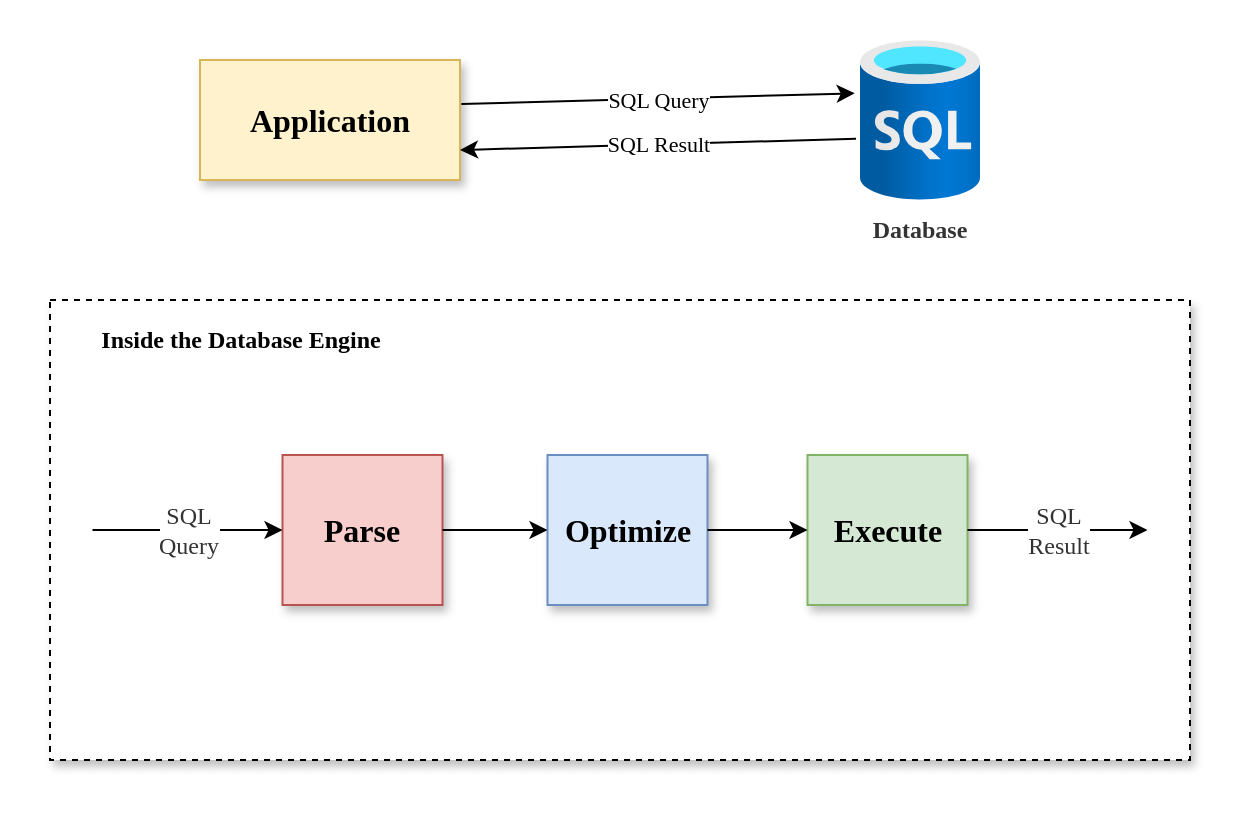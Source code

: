 <mxfile version="16.5.6" type="github">
  <diagram id="T61Gr9q1ouyN173J7yTx" name="Page-1">
    <mxGraphModel dx="782" dy="418" grid="1" gridSize="10" guides="1" tooltips="1" connect="1" arrows="1" fold="1" page="1" pageScale="1" pageWidth="850" pageHeight="1100" math="0" shadow="0">
      <root>
        <mxCell id="0" />
        <mxCell id="1" parent="0" />
        <mxCell id="e3Spp6es9pi1JCkKxHhB-1" value="" style="rounded=0;whiteSpace=wrap;html=1;fillColor=#FFFFFF;strokeColor=none;shadow=0;" parent="1" vertex="1">
          <mxGeometry x="110" y="170" width="620" height="400" as="geometry" />
        </mxCell>
        <mxCell id="32RbRDJqCRU-e4tndQuH-1" value="" style="aspect=fixed;html=1;points=[];align=center;image;fontSize=12;image=img/lib/azure2/databases/SQL_Database.svg;sketch=0;" parent="1" vertex="1">
          <mxGeometry x="540" y="190" width="60" height="80" as="geometry" />
        </mxCell>
        <mxCell id="32RbRDJqCRU-e4tndQuH-2" value="&lt;p&gt;&lt;font face=&quot;Raleway&quot; data-font-src=&quot;https://fonts.googleapis.com/css?family=Raleway&quot; size=&quot;1&quot;&gt;&lt;b style=&quot;font-size: 16px&quot;&gt;Application&lt;/b&gt;&lt;/font&gt;&lt;/p&gt;" style="rounded=0;whiteSpace=wrap;html=1;shadow=1;fillColor=#fff2cc;strokeColor=#d6b656;" parent="1" vertex="1">
          <mxGeometry x="210" y="200" width="130" height="60" as="geometry" />
        </mxCell>
        <mxCell id="32RbRDJqCRU-e4tndQuH-6" value="" style="endArrow=classic;html=1;fontFamily=Raleway;fontSource=https%3A%2F%2Ffonts.googleapis.com%2Fcss%3Ffamily%3DRaleway;fontSize=16;curved=1;exitX=1.005;exitY=0.367;exitDx=0;exitDy=0;entryX=-0.044;entryY=0.333;entryDx=0;entryDy=0;entryPerimeter=0;exitPerimeter=0;" parent="1" source="32RbRDJqCRU-e4tndQuH-2" target="32RbRDJqCRU-e4tndQuH-1" edge="1">
          <mxGeometry relative="1" as="geometry">
            <mxPoint x="380" y="200" as="sourcePoint" />
            <mxPoint x="540" y="220" as="targetPoint" />
          </mxGeometry>
        </mxCell>
        <mxCell id="32RbRDJqCRU-e4tndQuH-7" value="SQL Query" style="edgeLabel;resizable=0;align=center;verticalAlign=middle;shadow=1;fontFamily=Raleway;fontSource=https%3A%2F%2Ffonts.googleapis.com%2Fcss%3Ffamily%3DRaleway;fontSize=11;labelBackgroundColor=#FFFFFF;html=1;fontColor=default;" parent="32RbRDJqCRU-e4tndQuH-6" connectable="0" vertex="1">
          <mxGeometry relative="1" as="geometry" />
        </mxCell>
        <mxCell id="32RbRDJqCRU-e4tndQuH-8" value="" style="endArrow=none;html=1;fontFamily=Raleway;fontSource=https%3A%2F%2Ffonts.googleapis.com%2Fcss%3Ffamily%3DRaleway;fontSize=16;curved=1;exitX=1;exitY=0.75;exitDx=0;exitDy=0;startArrow=classic;startFill=1;endFill=0;entryX=-0.033;entryY=0.617;entryDx=0;entryDy=0;entryPerimeter=0;" parent="1" source="32RbRDJqCRU-e4tndQuH-2" target="32RbRDJqCRU-e4tndQuH-1" edge="1">
          <mxGeometry relative="1" as="geometry">
            <mxPoint x="350" y="210" as="sourcePoint" />
            <mxPoint x="540" y="227.273" as="targetPoint" />
          </mxGeometry>
        </mxCell>
        <mxCell id="32RbRDJqCRU-e4tndQuH-9" value="SQL Result" style="edgeLabel;resizable=0;html=1;align=center;verticalAlign=middle;shadow=1;fontFamily=Raleway;fontSource=https%3A%2F%2Ffonts.googleapis.com%2Fcss%3Ffamily%3DRaleway;fontSize=11;labelBackgroundColor=#FFFFFF;" parent="32RbRDJqCRU-e4tndQuH-8" connectable="0" vertex="1">
          <mxGeometry relative="1" as="geometry" />
        </mxCell>
        <mxCell id="32RbRDJqCRU-e4tndQuH-11" style="edgeStyle=orthogonalEdgeStyle;curved=1;orthogonalLoop=1;jettySize=auto;html=1;exitX=0.5;exitY=1;exitDx=0;exitDy=0;exitPerimeter=0;fontFamily=Raleway;fontSource=https%3A%2F%2Ffonts.googleapis.com%2Fcss%3Ffamily%3DRaleway;fontSize=11;startArrow=classic;startFill=1;endArrow=none;endFill=0;" parent="1" edge="1">
          <mxGeometry relative="1" as="geometry">
            <mxPoint x="425" y="580" as="sourcePoint" />
            <mxPoint x="425" y="580" as="targetPoint" />
          </mxGeometry>
        </mxCell>
        <mxCell id="32RbRDJqCRU-e4tndQuH-12" value="" style="verticalLabelPosition=bottom;verticalAlign=top;html=1;shape=mxgraph.basic.rect;fillColor2=none;strokeWidth=1;size=20;indent=5;shadow=1;fontFamily=Raleway;fontSource=https%3A%2F%2Ffonts.googleapis.com%2Fcss%3Ffamily%3DRaleway;fontSize=11;dashed=1;sketch=0;fillColor=default;" parent="1" vertex="1">
          <mxGeometry x="135" y="320" width="570" height="230" as="geometry" />
        </mxCell>
        <mxCell id="32RbRDJqCRU-e4tndQuH-13" value="&lt;p&gt;&lt;font face=&quot;Raleway&quot;&gt;&lt;span style=&quot;font-size: 16px&quot;&gt;&lt;b&gt;Parse&lt;/b&gt;&lt;/span&gt;&lt;/font&gt;&lt;/p&gt;" style="rounded=0;whiteSpace=wrap;html=1;shadow=1;fillColor=#f8cecc;strokeColor=#b85450;" parent="1" vertex="1">
          <mxGeometry x="251.25" y="397.5" width="80" height="75" as="geometry" />
        </mxCell>
        <mxCell id="32RbRDJqCRU-e4tndQuH-14" value="&lt;p&gt;&lt;font face=&quot;Raleway&quot;&gt;&lt;span style=&quot;font-size: 16px&quot;&gt;&lt;b&gt;Optimize&lt;/b&gt;&lt;/span&gt;&lt;/font&gt;&lt;/p&gt;" style="rounded=0;whiteSpace=wrap;html=1;shadow=1;fillColor=#dae8fc;strokeColor=#6c8ebf;" parent="1" vertex="1">
          <mxGeometry x="383.75" y="397.5" width="80" height="75" as="geometry" />
        </mxCell>
        <mxCell id="32RbRDJqCRU-e4tndQuH-15" value="&lt;p&gt;&lt;font face=&quot;Raleway&quot;&gt;&lt;span style=&quot;font-size: 16px&quot;&gt;&lt;b&gt;Execute&lt;/b&gt;&lt;/span&gt;&lt;/font&gt;&lt;/p&gt;" style="rounded=0;whiteSpace=wrap;html=1;shadow=1;fillColor=#d5e8d4;strokeColor=#82b366;" parent="1" vertex="1">
          <mxGeometry x="513.75" y="397.5" width="80" height="75" as="geometry" />
        </mxCell>
        <mxCell id="32RbRDJqCRU-e4tndQuH-16" value="Inside the Database Engine" style="text;strokeColor=none;fillColor=none;html=1;fontSize=12;fontStyle=1;verticalAlign=middle;align=center;shadow=1;dashed=1;fontFamily=Raleway;fontSource=https%3A%2F%2Ffonts.googleapis.com%2Fcss%3Ffamily%3DRaleway;" parent="1" vertex="1">
          <mxGeometry x="140" y="320" width="180" height="40" as="geometry" />
        </mxCell>
        <mxCell id="32RbRDJqCRU-e4tndQuH-21" value="" style="endArrow=classic;html=1;fontFamily=Raleway;fontSource=https%3A%2F%2Ffonts.googleapis.com%2Fcss%3Ffamily%3DRaleway;fontSize=12;fontColor=default;curved=1;exitX=1;exitY=0.5;exitDx=0;exitDy=0;entryX=0;entryY=0.5;entryDx=0;entryDy=0;" parent="1" source="32RbRDJqCRU-e4tndQuH-13" target="32RbRDJqCRU-e4tndQuH-14" edge="1">
          <mxGeometry width="50" height="50" relative="1" as="geometry">
            <mxPoint x="371.25" y="330" as="sourcePoint" />
            <mxPoint x="421.25" y="280" as="targetPoint" />
          </mxGeometry>
        </mxCell>
        <mxCell id="32RbRDJqCRU-e4tndQuH-22" value="" style="endArrow=classic;html=1;fontFamily=Raleway;fontSource=https%3A%2F%2Ffonts.googleapis.com%2Fcss%3Ffamily%3DRaleway;fontSize=12;fontColor=default;curved=1;exitX=1;exitY=0.5;exitDx=0;exitDy=0;entryX=0;entryY=0.5;entryDx=0;entryDy=0;" parent="1" source="32RbRDJqCRU-e4tndQuH-14" target="32RbRDJqCRU-e4tndQuH-15" edge="1">
          <mxGeometry width="50" height="50" relative="1" as="geometry">
            <mxPoint x="341.25" y="445" as="sourcePoint" />
            <mxPoint x="401.25" y="445" as="targetPoint" />
          </mxGeometry>
        </mxCell>
        <mxCell id="32RbRDJqCRU-e4tndQuH-23" value="Database" style="text;html=1;strokeColor=none;fillColor=none;align=center;verticalAlign=middle;whiteSpace=wrap;rounded=0;shadow=1;dashed=1;labelBackgroundColor=none;labelBorderColor=none;sketch=0;fontFamily=Raleway;fontSource=https%3A%2F%2Ffonts.googleapis.com%2Fcss%3Ffamily%3DRaleway;fontSize=12;fontColor=#333333;glass=0;fontStyle=1;" parent="1" vertex="1">
          <mxGeometry x="540" y="270" width="60" height="30" as="geometry" />
        </mxCell>
        <mxCell id="32RbRDJqCRU-e4tndQuH-24" value="" style="endArrow=classic;html=1;fontFamily=Raleway;fontSource=https%3A%2F%2Ffonts.googleapis.com%2Fcss%3Ffamily%3DRaleway;fontSize=12;fontColor=#333333;curved=1;labelPosition=center;verticalLabelPosition=middle;align=center;verticalAlign=middle;labelBackgroundColor=default;entryX=0;entryY=0.5;entryDx=0;entryDy=0;" parent="1" target="32RbRDJqCRU-e4tndQuH-13" edge="1">
          <mxGeometry relative="1" as="geometry">
            <mxPoint x="156.25" y="435" as="sourcePoint" />
            <mxPoint x="406.25" y="360" as="targetPoint" />
          </mxGeometry>
        </mxCell>
        <mxCell id="32RbRDJqCRU-e4tndQuH-25" value="SQL&lt;br&gt;Query" style="edgeLabel;resizable=0;html=1;align=center;verticalAlign=middle;rounded=0;shadow=1;glass=0;dashed=1;labelBackgroundColor=default;labelBorderColor=none;sketch=0;fontFamily=Raleway;fontSource=https%3A%2F%2Ffonts.googleapis.com%2Fcss%3Ffamily%3DRaleway;fontSize=12;fontColor=#333333;fillColor=default;" parent="32RbRDJqCRU-e4tndQuH-24" connectable="0" vertex="1">
          <mxGeometry relative="1" as="geometry" />
        </mxCell>
        <mxCell id="32RbRDJqCRU-e4tndQuH-26" value="" style="endArrow=classic;html=1;fontFamily=Raleway;fontSource=https%3A%2F%2Ffonts.googleapis.com%2Fcss%3Ffamily%3DRaleway;fontSize=12;fontColor=#333333;curved=1;labelPosition=center;verticalLabelPosition=middle;align=center;verticalAlign=middle;labelBackgroundColor=default;exitX=1;exitY=0.5;exitDx=0;exitDy=0;" parent="1" source="32RbRDJqCRU-e4tndQuH-15" edge="1">
          <mxGeometry relative="1" as="geometry">
            <mxPoint x="626.25" y="490" as="sourcePoint" />
            <mxPoint x="683.75" y="435" as="targetPoint" />
          </mxGeometry>
        </mxCell>
        <mxCell id="32RbRDJqCRU-e4tndQuH-27" value="SQL&lt;br&gt;Result" style="edgeLabel;resizable=0;html=1;align=center;verticalAlign=middle;rounded=0;shadow=1;glass=0;dashed=1;labelBackgroundColor=default;labelBorderColor=none;sketch=0;fontFamily=Raleway;fontSource=https%3A%2F%2Ffonts.googleapis.com%2Fcss%3Ffamily%3DRaleway;fontSize=12;fontColor=#333333;fillColor=default;" parent="32RbRDJqCRU-e4tndQuH-26" connectable="0" vertex="1">
          <mxGeometry relative="1" as="geometry" />
        </mxCell>
      </root>
    </mxGraphModel>
  </diagram>
</mxfile>
